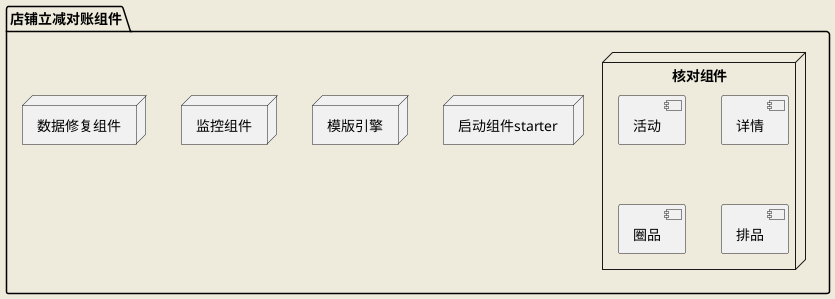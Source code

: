 @startuml
'https://plantuml.com/sequence-diagram
'top to bottom direction替换为left to right direction

skinparam backgroundColor #EEEBDC

skinparam sequence {
    LifeLineBackgroundColor grey
}

top to bottom direction

package 店铺立减对账组件 {
    node 启动组件starter {
    }

    node 模版引擎 {

    }

    node 核对组件 {
        [活动]
        [详情]
        [圈品]
        [排品]
    }

    node 监控组件 {

    }

    node 数据修复组件 {

    }
}


@enduml